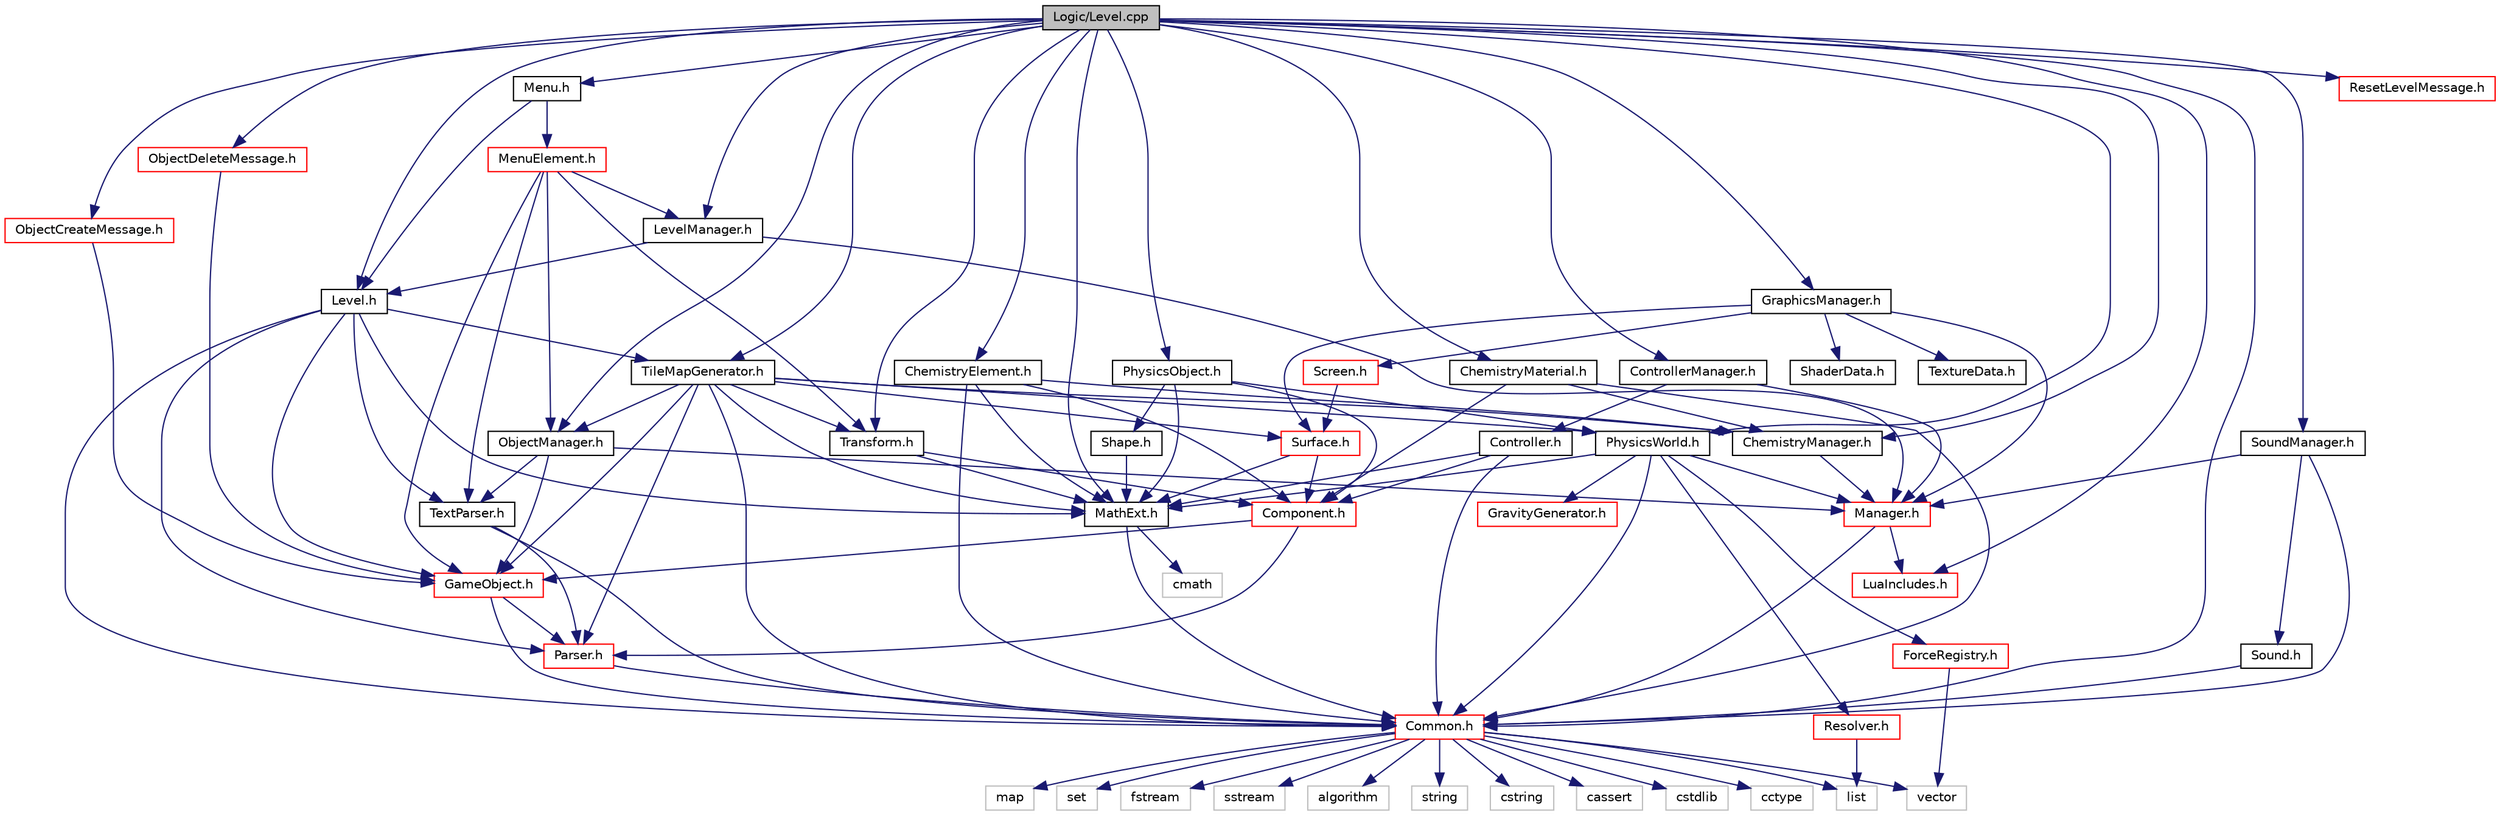 digraph "Logic/Level.cpp"
{
  edge [fontname="Helvetica",fontsize="10",labelfontname="Helvetica",labelfontsize="10"];
  node [fontname="Helvetica",fontsize="10",shape=record];
  Node1 [label="Logic/Level.cpp",height=0.2,width=0.4,color="black", fillcolor="grey75", style="filled", fontcolor="black"];
  Node1 -> Node2 [color="midnightblue",fontsize="10",style="solid",fontname="Helvetica"];
  Node2 [label="Level.h",height=0.2,width=0.4,color="black", fillcolor="white", style="filled",URL="$Level_8h.html"];
  Node2 -> Node3 [color="midnightblue",fontsize="10",style="solid",fontname="Helvetica"];
  Node3 [label="Common.h",height=0.2,width=0.4,color="red", fillcolor="white", style="filled",URL="$Common_8h.html"];
  Node3 -> Node4 [color="midnightblue",fontsize="10",style="solid",fontname="Helvetica"];
  Node4 [label="algorithm",height=0.2,width=0.4,color="grey75", fillcolor="white", style="filled"];
  Node3 -> Node5 [color="midnightblue",fontsize="10",style="solid",fontname="Helvetica"];
  Node5 [label="vector",height=0.2,width=0.4,color="grey75", fillcolor="white", style="filled"];
  Node3 -> Node6 [color="midnightblue",fontsize="10",style="solid",fontname="Helvetica"];
  Node6 [label="string",height=0.2,width=0.4,color="grey75", fillcolor="white", style="filled"];
  Node3 -> Node7 [color="midnightblue",fontsize="10",style="solid",fontname="Helvetica"];
  Node7 [label="cstring",height=0.2,width=0.4,color="grey75", fillcolor="white", style="filled"];
  Node3 -> Node8 [color="midnightblue",fontsize="10",style="solid",fontname="Helvetica"];
  Node8 [label="cassert",height=0.2,width=0.4,color="grey75", fillcolor="white", style="filled"];
  Node3 -> Node9 [color="midnightblue",fontsize="10",style="solid",fontname="Helvetica"];
  Node9 [label="cstdlib",height=0.2,width=0.4,color="grey75", fillcolor="white", style="filled"];
  Node3 -> Node10 [color="midnightblue",fontsize="10",style="solid",fontname="Helvetica"];
  Node10 [label="cctype",height=0.2,width=0.4,color="grey75", fillcolor="white", style="filled"];
  Node3 -> Node11 [color="midnightblue",fontsize="10",style="solid",fontname="Helvetica"];
  Node11 [label="map",height=0.2,width=0.4,color="grey75", fillcolor="white", style="filled"];
  Node3 -> Node12 [color="midnightblue",fontsize="10",style="solid",fontname="Helvetica"];
  Node12 [label="set",height=0.2,width=0.4,color="grey75", fillcolor="white", style="filled"];
  Node3 -> Node13 [color="midnightblue",fontsize="10",style="solid",fontname="Helvetica"];
  Node13 [label="list",height=0.2,width=0.4,color="grey75", fillcolor="white", style="filled"];
  Node3 -> Node14 [color="midnightblue",fontsize="10",style="solid",fontname="Helvetica"];
  Node14 [label="fstream",height=0.2,width=0.4,color="grey75", fillcolor="white", style="filled"];
  Node3 -> Node15 [color="midnightblue",fontsize="10",style="solid",fontname="Helvetica"];
  Node15 [label="sstream",height=0.2,width=0.4,color="grey75", fillcolor="white", style="filled"];
  Node2 -> Node16 [color="midnightblue",fontsize="10",style="solid",fontname="Helvetica"];
  Node16 [label="GameObject.h",height=0.2,width=0.4,color="red", fillcolor="white", style="filled",URL="$GameObject_8h.html"];
  Node16 -> Node3 [color="midnightblue",fontsize="10",style="solid",fontname="Helvetica"];
  Node16 -> Node17 [color="midnightblue",fontsize="10",style="solid",fontname="Helvetica"];
  Node17 [label="Parser.h",height=0.2,width=0.4,color="red", fillcolor="white", style="filled",URL="$Parser_8h.html"];
  Node17 -> Node3 [color="midnightblue",fontsize="10",style="solid",fontname="Helvetica"];
  Node2 -> Node17 [color="midnightblue",fontsize="10",style="solid",fontname="Helvetica"];
  Node2 -> Node18 [color="midnightblue",fontsize="10",style="solid",fontname="Helvetica"];
  Node18 [label="TextParser.h",height=0.2,width=0.4,color="black", fillcolor="white", style="filled",URL="$TextParser_8h.html"];
  Node18 -> Node3 [color="midnightblue",fontsize="10",style="solid",fontname="Helvetica"];
  Node18 -> Node17 [color="midnightblue",fontsize="10",style="solid",fontname="Helvetica"];
  Node2 -> Node19 [color="midnightblue",fontsize="10",style="solid",fontname="Helvetica"];
  Node19 [label="TileMapGenerator.h",height=0.2,width=0.4,color="black", fillcolor="white", style="filled",URL="$TileMapGenerator_8h.html"];
  Node19 -> Node3 [color="midnightblue",fontsize="10",style="solid",fontname="Helvetica"];
  Node19 -> Node17 [color="midnightblue",fontsize="10",style="solid",fontname="Helvetica"];
  Node19 -> Node16 [color="midnightblue",fontsize="10",style="solid",fontname="Helvetica"];
  Node19 -> Node20 [color="midnightblue",fontsize="10",style="solid",fontname="Helvetica"];
  Node20 [label="PhysicsWorld.h",height=0.2,width=0.4,color="black", fillcolor="white", style="filled",URL="$PhysicsWorld_8h.html"];
  Node20 -> Node3 [color="midnightblue",fontsize="10",style="solid",fontname="Helvetica"];
  Node20 -> Node21 [color="midnightblue",fontsize="10",style="solid",fontname="Helvetica"];
  Node21 [label="Manager.h",height=0.2,width=0.4,color="red", fillcolor="white", style="filled",URL="$Manager_8h.html"];
  Node21 -> Node3 [color="midnightblue",fontsize="10",style="solid",fontname="Helvetica"];
  Node21 -> Node22 [color="midnightblue",fontsize="10",style="solid",fontname="Helvetica"];
  Node22 [label="LuaIncludes.h",height=0.2,width=0.4,color="red", fillcolor="white", style="filled",URL="$LuaIncludes_8h.html"];
  Node20 -> Node23 [color="midnightblue",fontsize="10",style="solid",fontname="Helvetica"];
  Node23 [label="MathExt.h",height=0.2,width=0.4,color="black", fillcolor="white", style="filled",URL="$MathExt_8h.html"];
  Node23 -> Node24 [color="midnightblue",fontsize="10",style="solid",fontname="Helvetica"];
  Node24 [label="cmath",height=0.2,width=0.4,color="grey75", fillcolor="white", style="filled"];
  Node23 -> Node3 [color="midnightblue",fontsize="10",style="solid",fontname="Helvetica"];
  Node20 -> Node25 [color="midnightblue",fontsize="10",style="solid",fontname="Helvetica"];
  Node25 [label="ForceRegistry.h",height=0.2,width=0.4,color="red", fillcolor="white", style="filled",URL="$ForceRegistry_8h.html"];
  Node25 -> Node5 [color="midnightblue",fontsize="10",style="solid",fontname="Helvetica"];
  Node20 -> Node26 [color="midnightblue",fontsize="10",style="solid",fontname="Helvetica"];
  Node26 [label="GravityGenerator.h",height=0.2,width=0.4,color="red", fillcolor="white", style="filled",URL="$GravityGenerator_8h.html"];
  Node20 -> Node27 [color="midnightblue",fontsize="10",style="solid",fontname="Helvetica"];
  Node27 [label="Resolver.h",height=0.2,width=0.4,color="red", fillcolor="white", style="filled",URL="$Resolver_8h.html"];
  Node27 -> Node13 [color="midnightblue",fontsize="10",style="solid",fontname="Helvetica"];
  Node19 -> Node28 [color="midnightblue",fontsize="10",style="solid",fontname="Helvetica"];
  Node28 [label="ObjectManager.h",height=0.2,width=0.4,color="black", fillcolor="white", style="filled",URL="$ObjectManager_8h.html"];
  Node28 -> Node16 [color="midnightblue",fontsize="10",style="solid",fontname="Helvetica"];
  Node28 -> Node21 [color="midnightblue",fontsize="10",style="solid",fontname="Helvetica"];
  Node28 -> Node18 [color="midnightblue",fontsize="10",style="solid",fontname="Helvetica"];
  Node19 -> Node29 [color="midnightblue",fontsize="10",style="solid",fontname="Helvetica"];
  Node29 [label="ChemistryManager.h",height=0.2,width=0.4,color="black", fillcolor="white", style="filled",URL="$ChemistryManager_8h.html"];
  Node29 -> Node21 [color="midnightblue",fontsize="10",style="solid",fontname="Helvetica"];
  Node19 -> Node23 [color="midnightblue",fontsize="10",style="solid",fontname="Helvetica"];
  Node19 -> Node30 [color="midnightblue",fontsize="10",style="solid",fontname="Helvetica"];
  Node30 [label="Surface.h",height=0.2,width=0.4,color="red", fillcolor="white", style="filled",URL="$Surface_8h.html"];
  Node30 -> Node31 [color="midnightblue",fontsize="10",style="solid",fontname="Helvetica"];
  Node31 [label="Component.h",height=0.2,width=0.4,color="red", fillcolor="white", style="filled",URL="$Component_8h.html"];
  Node31 -> Node16 [color="midnightblue",fontsize="10",style="solid",fontname="Helvetica"];
  Node31 -> Node17 [color="midnightblue",fontsize="10",style="solid",fontname="Helvetica"];
  Node30 -> Node23 [color="midnightblue",fontsize="10",style="solid",fontname="Helvetica"];
  Node19 -> Node32 [color="midnightblue",fontsize="10",style="solid",fontname="Helvetica"];
  Node32 [label="Transform.h",height=0.2,width=0.4,color="black", fillcolor="white", style="filled",URL="$Transform_8h.html"];
  Node32 -> Node31 [color="midnightblue",fontsize="10",style="solid",fontname="Helvetica"];
  Node32 -> Node23 [color="midnightblue",fontsize="10",style="solid",fontname="Helvetica"];
  Node2 -> Node23 [color="midnightblue",fontsize="10",style="solid",fontname="Helvetica"];
  Node1 -> Node33 [color="midnightblue",fontsize="10",style="solid",fontname="Helvetica"];
  Node33 [label="LevelManager.h",height=0.2,width=0.4,color="black", fillcolor="white", style="filled",URL="$LevelManager_8h.html"];
  Node33 -> Node21 [color="midnightblue",fontsize="10",style="solid",fontname="Helvetica"];
  Node33 -> Node2 [color="midnightblue",fontsize="10",style="solid",fontname="Helvetica"];
  Node1 -> Node28 [color="midnightblue",fontsize="10",style="solid",fontname="Helvetica"];
  Node1 -> Node23 [color="midnightblue",fontsize="10",style="solid",fontname="Helvetica"];
  Node1 -> Node32 [color="midnightblue",fontsize="10",style="solid",fontname="Helvetica"];
  Node1 -> Node34 [color="midnightblue",fontsize="10",style="solid",fontname="Helvetica"];
  Node34 [label="ChemistryMaterial.h",height=0.2,width=0.4,color="black", fillcolor="white", style="filled",URL="$ChemistryMaterial_8h.html"];
  Node34 -> Node31 [color="midnightblue",fontsize="10",style="solid",fontname="Helvetica"];
  Node34 -> Node3 [color="midnightblue",fontsize="10",style="solid",fontname="Helvetica"];
  Node34 -> Node29 [color="midnightblue",fontsize="10",style="solid",fontname="Helvetica"];
  Node1 -> Node35 [color="midnightblue",fontsize="10",style="solid",fontname="Helvetica"];
  Node35 [label="ChemistryElement.h",height=0.2,width=0.4,color="black", fillcolor="white", style="filled",URL="$ChemistryElement_8h.html"];
  Node35 -> Node31 [color="midnightblue",fontsize="10",style="solid",fontname="Helvetica"];
  Node35 -> Node3 [color="midnightblue",fontsize="10",style="solid",fontname="Helvetica"];
  Node35 -> Node23 [color="midnightblue",fontsize="10",style="solid",fontname="Helvetica"];
  Node35 -> Node29 [color="midnightblue",fontsize="10",style="solid",fontname="Helvetica"];
  Node1 -> Node36 [color="midnightblue",fontsize="10",style="solid",fontname="Helvetica"];
  Node36 [label="GraphicsManager.h",height=0.2,width=0.4,color="black", fillcolor="white", style="filled",URL="$GraphicsManager_8h.html"];
  Node36 -> Node21 [color="midnightblue",fontsize="10",style="solid",fontname="Helvetica"];
  Node36 -> Node30 [color="midnightblue",fontsize="10",style="solid",fontname="Helvetica"];
  Node36 -> Node37 [color="midnightblue",fontsize="10",style="solid",fontname="Helvetica"];
  Node37 [label="Screen.h",height=0.2,width=0.4,color="red", fillcolor="white", style="filled",URL="$Screen_8h.html"];
  Node37 -> Node30 [color="midnightblue",fontsize="10",style="solid",fontname="Helvetica"];
  Node36 -> Node38 [color="midnightblue",fontsize="10",style="solid",fontname="Helvetica"];
  Node38 [label="TextureData.h",height=0.2,width=0.4,color="black", fillcolor="white", style="filled",URL="$TextureData_8h.html"];
  Node36 -> Node39 [color="midnightblue",fontsize="10",style="solid",fontname="Helvetica"];
  Node39 [label="ShaderData.h",height=0.2,width=0.4,color="black", fillcolor="white", style="filled",URL="$ShaderData_8h.html"];
  Node1 -> Node29 [color="midnightblue",fontsize="10",style="solid",fontname="Helvetica"];
  Node1 -> Node20 [color="midnightblue",fontsize="10",style="solid",fontname="Helvetica"];
  Node1 -> Node40 [color="midnightblue",fontsize="10",style="solid",fontname="Helvetica"];
  Node40 [label="PhysicsObject.h",height=0.2,width=0.4,color="black", fillcolor="white", style="filled",URL="$PhysicsObject_8h.html"];
  Node40 -> Node31 [color="midnightblue",fontsize="10",style="solid",fontname="Helvetica"];
  Node40 -> Node20 [color="midnightblue",fontsize="10",style="solid",fontname="Helvetica"];
  Node40 -> Node23 [color="midnightblue",fontsize="10",style="solid",fontname="Helvetica"];
  Node40 -> Node41 [color="midnightblue",fontsize="10",style="solid",fontname="Helvetica"];
  Node41 [label="Shape.h",height=0.2,width=0.4,color="black", fillcolor="white", style="filled",URL="$Shape_8h.html"];
  Node41 -> Node23 [color="midnightblue",fontsize="10",style="solid",fontname="Helvetica"];
  Node1 -> Node42 [color="midnightblue",fontsize="10",style="solid",fontname="Helvetica"];
  Node42 [label="ControllerManager.h",height=0.2,width=0.4,color="black", fillcolor="white", style="filled",URL="$ControllerManager_8h.html"];
  Node42 -> Node21 [color="midnightblue",fontsize="10",style="solid",fontname="Helvetica"];
  Node42 -> Node43 [color="midnightblue",fontsize="10",style="solid",fontname="Helvetica"];
  Node43 [label="Controller.h",height=0.2,width=0.4,color="black", fillcolor="white", style="filled",URL="$Controller_8h.html"];
  Node43 -> Node3 [color="midnightblue",fontsize="10",style="solid",fontname="Helvetica"];
  Node43 -> Node31 [color="midnightblue",fontsize="10",style="solid",fontname="Helvetica"];
  Node43 -> Node23 [color="midnightblue",fontsize="10",style="solid",fontname="Helvetica"];
  Node1 -> Node44 [color="midnightblue",fontsize="10",style="solid",fontname="Helvetica"];
  Node44 [label="SoundManager.h",height=0.2,width=0.4,color="black", fillcolor="white", style="filled",URL="$SoundManager_8h.html"];
  Node44 -> Node3 [color="midnightblue",fontsize="10",style="solid",fontname="Helvetica"];
  Node44 -> Node21 [color="midnightblue",fontsize="10",style="solid",fontname="Helvetica"];
  Node44 -> Node45 [color="midnightblue",fontsize="10",style="solid",fontname="Helvetica"];
  Node45 [label="Sound.h",height=0.2,width=0.4,color="black", fillcolor="white", style="filled",URL="$Sound_8h.html"];
  Node45 -> Node3 [color="midnightblue",fontsize="10",style="solid",fontname="Helvetica"];
  Node1 -> Node19 [color="midnightblue",fontsize="10",style="solid",fontname="Helvetica"];
  Node1 -> Node46 [color="midnightblue",fontsize="10",style="solid",fontname="Helvetica"];
  Node46 [label="Menu.h",height=0.2,width=0.4,color="black", fillcolor="white", style="filled",URL="$Menu_8h.html"];
  Node46 -> Node47 [color="midnightblue",fontsize="10",style="solid",fontname="Helvetica"];
  Node47 [label="MenuElement.h",height=0.2,width=0.4,color="red", fillcolor="white", style="filled",URL="$MenuElement_8h.html"];
  Node47 -> Node16 [color="midnightblue",fontsize="10",style="solid",fontname="Helvetica"];
  Node47 -> Node18 [color="midnightblue",fontsize="10",style="solid",fontname="Helvetica"];
  Node47 -> Node32 [color="midnightblue",fontsize="10",style="solid",fontname="Helvetica"];
  Node47 -> Node28 [color="midnightblue",fontsize="10",style="solid",fontname="Helvetica"];
  Node47 -> Node33 [color="midnightblue",fontsize="10",style="solid",fontname="Helvetica"];
  Node46 -> Node2 [color="midnightblue",fontsize="10",style="solid",fontname="Helvetica"];
  Node1 -> Node3 [color="midnightblue",fontsize="10",style="solid",fontname="Helvetica"];
  Node1 -> Node22 [color="midnightblue",fontsize="10",style="solid",fontname="Helvetica"];
  Node1 -> Node48 [color="midnightblue",fontsize="10",style="solid",fontname="Helvetica"];
  Node48 [label="ObjectDeleteMessage.h",height=0.2,width=0.4,color="red", fillcolor="white", style="filled",URL="$ObjectDeleteMessage_8h.html"];
  Node48 -> Node16 [color="midnightblue",fontsize="10",style="solid",fontname="Helvetica"];
  Node1 -> Node49 [color="midnightblue",fontsize="10",style="solid",fontname="Helvetica"];
  Node49 [label="ObjectCreateMessage.h",height=0.2,width=0.4,color="red", fillcolor="white", style="filled",URL="$ObjectCreateMessage_8h.html"];
  Node49 -> Node16 [color="midnightblue",fontsize="10",style="solid",fontname="Helvetica"];
  Node1 -> Node50 [color="midnightblue",fontsize="10",style="solid",fontname="Helvetica"];
  Node50 [label="ResetLevelMessage.h",height=0.2,width=0.4,color="red", fillcolor="white", style="filled",URL="$ResetLevelMessage_8h.html"];
}
